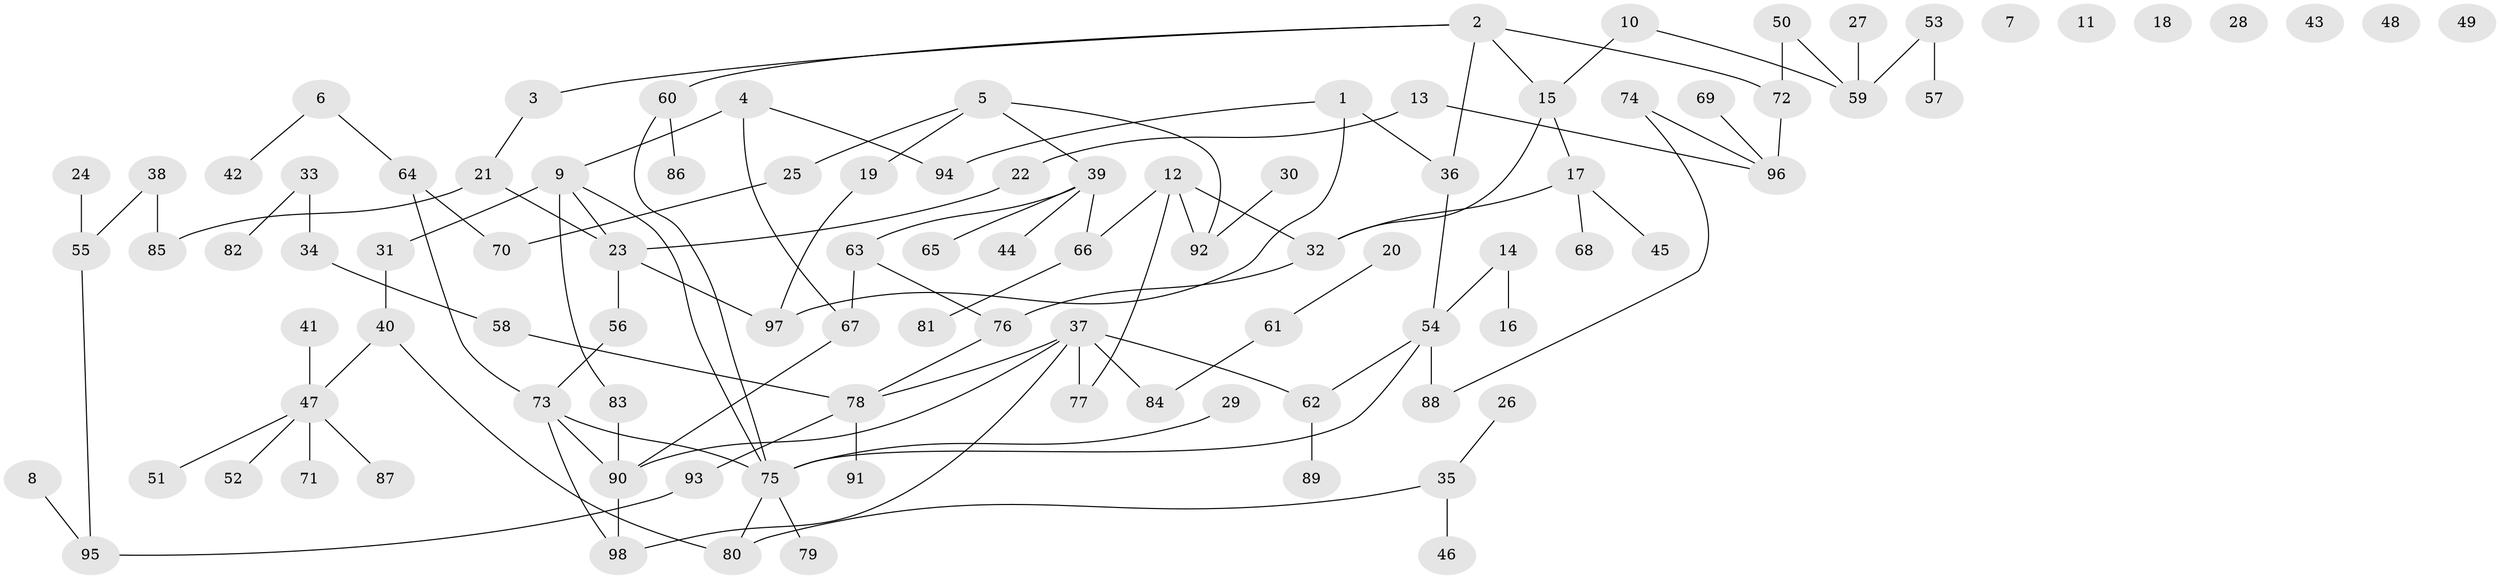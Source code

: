 // coarse degree distribution, {3: 0.12121212121212122, 6: 0.09090909090909091, 5: 0.045454545454545456, 1: 0.3181818181818182, 0: 0.10606060606060606, 4: 0.10606060606060606, 2: 0.19696969696969696, 10: 0.015151515151515152}
// Generated by graph-tools (version 1.1) at 2025/23/03/03/25 07:23:25]
// undirected, 98 vertices, 113 edges
graph export_dot {
graph [start="1"]
  node [color=gray90,style=filled];
  1;
  2;
  3;
  4;
  5;
  6;
  7;
  8;
  9;
  10;
  11;
  12;
  13;
  14;
  15;
  16;
  17;
  18;
  19;
  20;
  21;
  22;
  23;
  24;
  25;
  26;
  27;
  28;
  29;
  30;
  31;
  32;
  33;
  34;
  35;
  36;
  37;
  38;
  39;
  40;
  41;
  42;
  43;
  44;
  45;
  46;
  47;
  48;
  49;
  50;
  51;
  52;
  53;
  54;
  55;
  56;
  57;
  58;
  59;
  60;
  61;
  62;
  63;
  64;
  65;
  66;
  67;
  68;
  69;
  70;
  71;
  72;
  73;
  74;
  75;
  76;
  77;
  78;
  79;
  80;
  81;
  82;
  83;
  84;
  85;
  86;
  87;
  88;
  89;
  90;
  91;
  92;
  93;
  94;
  95;
  96;
  97;
  98;
  1 -- 36;
  1 -- 94;
  1 -- 97;
  2 -- 3;
  2 -- 15;
  2 -- 36;
  2 -- 60;
  2 -- 72;
  3 -- 21;
  4 -- 9;
  4 -- 67;
  4 -- 94;
  5 -- 19;
  5 -- 25;
  5 -- 39;
  5 -- 92;
  6 -- 42;
  6 -- 64;
  8 -- 95;
  9 -- 23;
  9 -- 31;
  9 -- 75;
  9 -- 83;
  10 -- 15;
  10 -- 59;
  12 -- 32;
  12 -- 66;
  12 -- 77;
  12 -- 92;
  13 -- 22;
  13 -- 96;
  14 -- 16;
  14 -- 54;
  15 -- 17;
  15 -- 32;
  17 -- 32;
  17 -- 45;
  17 -- 68;
  19 -- 97;
  20 -- 61;
  21 -- 23;
  21 -- 85;
  22 -- 23;
  23 -- 56;
  23 -- 97;
  24 -- 55;
  25 -- 70;
  26 -- 35;
  27 -- 59;
  29 -- 75;
  30 -- 92;
  31 -- 40;
  32 -- 76;
  33 -- 34;
  33 -- 82;
  34 -- 58;
  35 -- 46;
  35 -- 80;
  36 -- 54;
  37 -- 62;
  37 -- 77;
  37 -- 78;
  37 -- 84;
  37 -- 90;
  37 -- 98;
  38 -- 55;
  38 -- 85;
  39 -- 44;
  39 -- 63;
  39 -- 65;
  39 -- 66;
  40 -- 47;
  40 -- 80;
  41 -- 47;
  47 -- 51;
  47 -- 52;
  47 -- 71;
  47 -- 87;
  50 -- 59;
  50 -- 72;
  53 -- 57;
  53 -- 59;
  54 -- 62;
  54 -- 75;
  54 -- 88;
  55 -- 95;
  56 -- 73;
  58 -- 78;
  60 -- 75;
  60 -- 86;
  61 -- 84;
  62 -- 89;
  63 -- 67;
  63 -- 76;
  64 -- 70;
  64 -- 73;
  66 -- 81;
  67 -- 90;
  69 -- 96;
  72 -- 96;
  73 -- 75;
  73 -- 90;
  73 -- 98;
  74 -- 88;
  74 -- 96;
  75 -- 79;
  75 -- 80;
  76 -- 78;
  78 -- 91;
  78 -- 93;
  83 -- 90;
  90 -- 98;
  93 -- 95;
}
